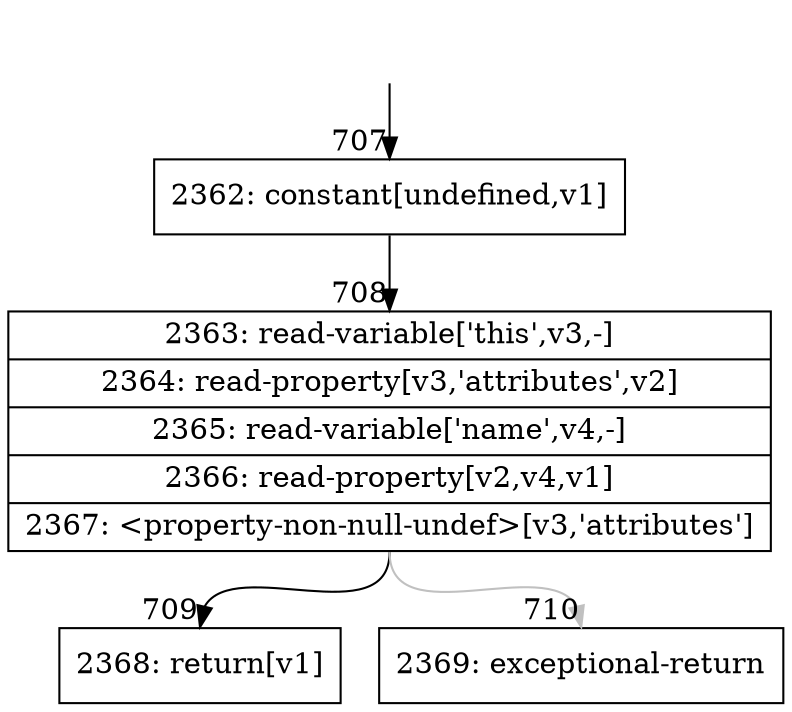 digraph {
rankdir="TD"
BB_entry72[shape=none,label=""];
BB_entry72 -> BB707 [tailport=s, headport=n, headlabel="    707"]
BB707 [shape=record label="{2362: constant[undefined,v1]}" ] 
BB707 -> BB708 [tailport=s, headport=n, headlabel="      708"]
BB708 [shape=record label="{2363: read-variable['this',v3,-]|2364: read-property[v3,'attributes',v2]|2365: read-variable['name',v4,-]|2366: read-property[v2,v4,v1]|2367: \<property-non-null-undef\>[v3,'attributes']}" ] 
BB708 -> BB709 [tailport=s, headport=n, headlabel="      709"]
BB708 -> BB710 [tailport=s, headport=n, color=gray, headlabel="      710"]
BB709 [shape=record label="{2368: return[v1]}" ] 
BB710 [shape=record label="{2369: exceptional-return}" ] 
//#$~ 737
}
